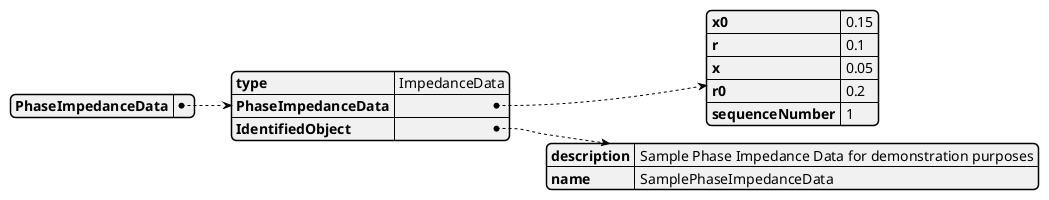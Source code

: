 @startjson
{
  "PhaseImpedanceData": {
    "type": "ImpedanceData",
    "PhaseImpedanceData": {
      "x0": "0.15",
      "r": "0.1",
      "x": "0.05",
      "r0": "0.2",
      "sequenceNumber": "1"
    },
    "IdentifiedObject": {
      "description": "Sample Phase Impedance Data for demonstration purposes",
      "name": "SamplePhaseImpedanceData"
    }
  }
}
@endjson
